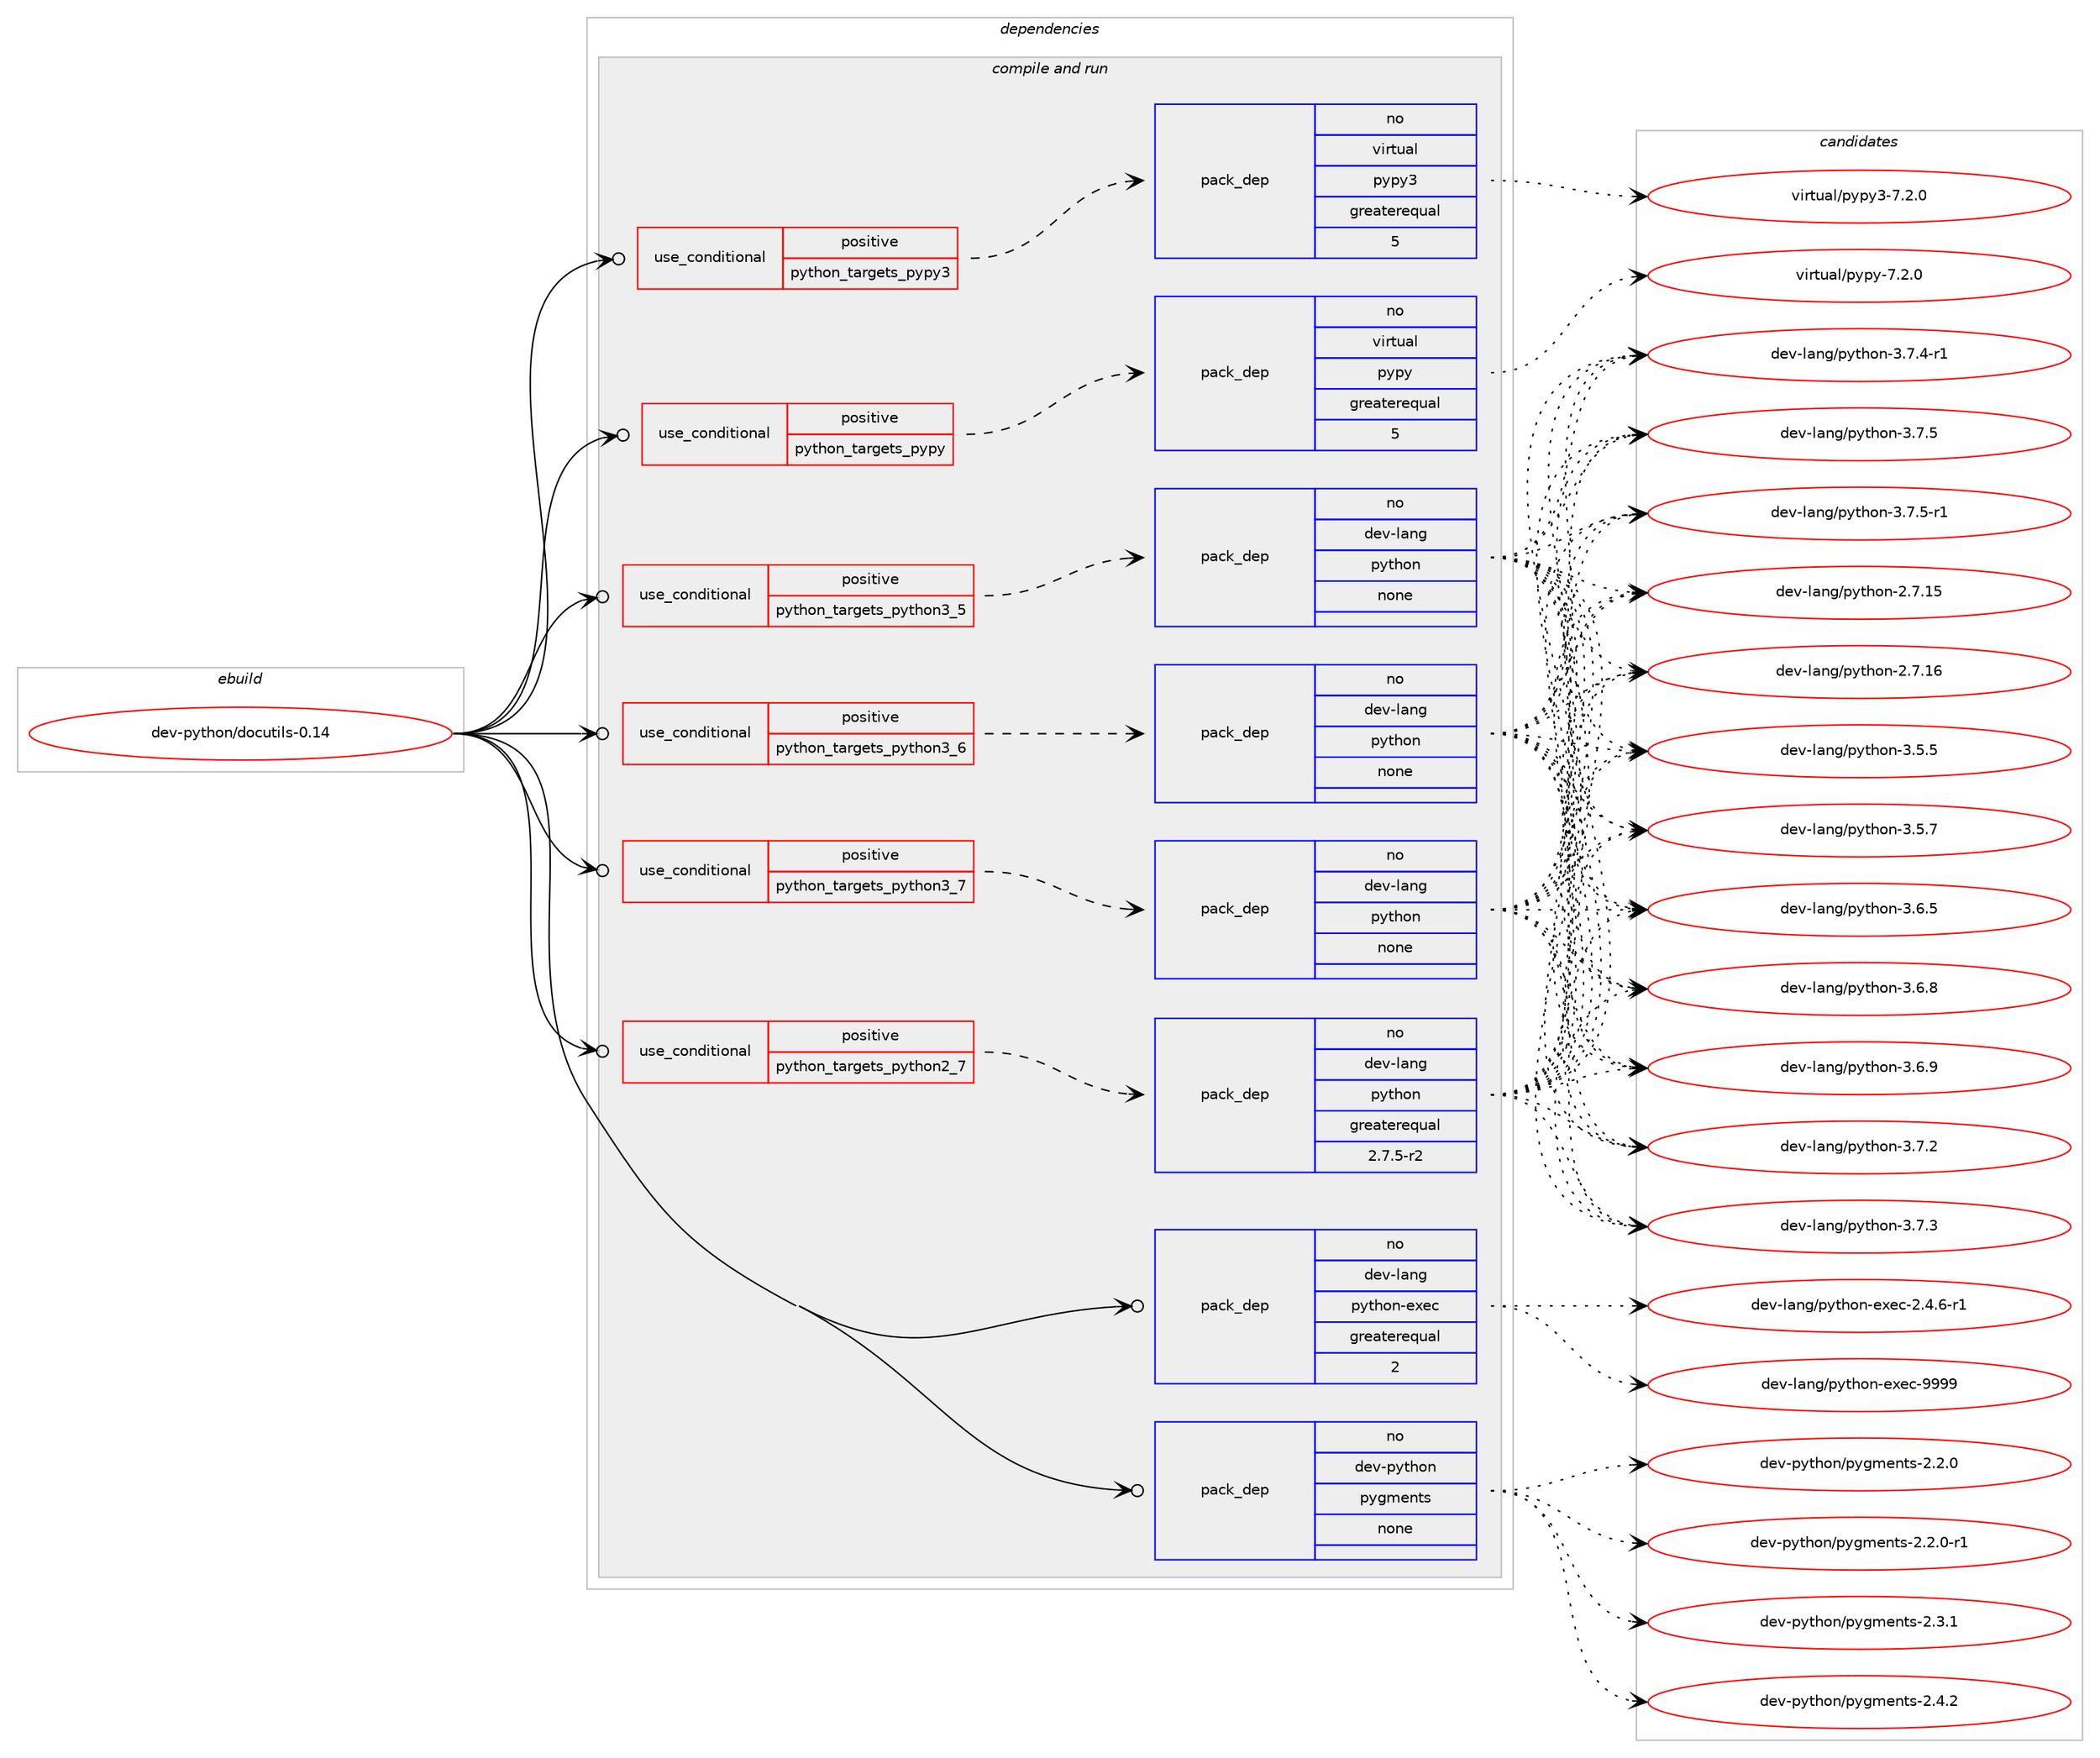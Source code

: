 digraph prolog {

# *************
# Graph options
# *************

newrank=true;
concentrate=true;
compound=true;
graph [rankdir=LR,fontname=Helvetica,fontsize=10,ranksep=1.5];#, ranksep=2.5, nodesep=0.2];
edge  [arrowhead=vee];
node  [fontname=Helvetica,fontsize=10];

# **********
# The ebuild
# **********

subgraph cluster_leftcol {
color=gray;
rank=same;
label=<<i>ebuild</i>>;
id [label="dev-python/docutils-0.14", color=red, width=4, href="../dev-python/docutils-0.14.svg"];
}

# ****************
# The dependencies
# ****************

subgraph cluster_midcol {
color=gray;
label=<<i>dependencies</i>>;
subgraph cluster_compile {
fillcolor="#eeeeee";
style=filled;
label=<<i>compile</i>>;
}
subgraph cluster_compileandrun {
fillcolor="#eeeeee";
style=filled;
label=<<i>compile and run</i>>;
subgraph cond138765 {
dependency602645 [label=<<TABLE BORDER="0" CELLBORDER="1" CELLSPACING="0" CELLPADDING="4"><TR><TD ROWSPAN="3" CELLPADDING="10">use_conditional</TD></TR><TR><TD>positive</TD></TR><TR><TD>python_targets_pypy</TD></TR></TABLE>>, shape=none, color=red];
subgraph pack452086 {
dependency602646 [label=<<TABLE BORDER="0" CELLBORDER="1" CELLSPACING="0" CELLPADDING="4" WIDTH="220"><TR><TD ROWSPAN="6" CELLPADDING="30">pack_dep</TD></TR><TR><TD WIDTH="110">no</TD></TR><TR><TD>virtual</TD></TR><TR><TD>pypy</TD></TR><TR><TD>greaterequal</TD></TR><TR><TD>5</TD></TR></TABLE>>, shape=none, color=blue];
}
dependency602645:e -> dependency602646:w [weight=20,style="dashed",arrowhead="vee"];
}
id:e -> dependency602645:w [weight=20,style="solid",arrowhead="odotvee"];
subgraph cond138766 {
dependency602647 [label=<<TABLE BORDER="0" CELLBORDER="1" CELLSPACING="0" CELLPADDING="4"><TR><TD ROWSPAN="3" CELLPADDING="10">use_conditional</TD></TR><TR><TD>positive</TD></TR><TR><TD>python_targets_pypy3</TD></TR></TABLE>>, shape=none, color=red];
subgraph pack452087 {
dependency602648 [label=<<TABLE BORDER="0" CELLBORDER="1" CELLSPACING="0" CELLPADDING="4" WIDTH="220"><TR><TD ROWSPAN="6" CELLPADDING="30">pack_dep</TD></TR><TR><TD WIDTH="110">no</TD></TR><TR><TD>virtual</TD></TR><TR><TD>pypy3</TD></TR><TR><TD>greaterequal</TD></TR><TR><TD>5</TD></TR></TABLE>>, shape=none, color=blue];
}
dependency602647:e -> dependency602648:w [weight=20,style="dashed",arrowhead="vee"];
}
id:e -> dependency602647:w [weight=20,style="solid",arrowhead="odotvee"];
subgraph cond138767 {
dependency602649 [label=<<TABLE BORDER="0" CELLBORDER="1" CELLSPACING="0" CELLPADDING="4"><TR><TD ROWSPAN="3" CELLPADDING="10">use_conditional</TD></TR><TR><TD>positive</TD></TR><TR><TD>python_targets_python2_7</TD></TR></TABLE>>, shape=none, color=red];
subgraph pack452088 {
dependency602650 [label=<<TABLE BORDER="0" CELLBORDER="1" CELLSPACING="0" CELLPADDING="4" WIDTH="220"><TR><TD ROWSPAN="6" CELLPADDING="30">pack_dep</TD></TR><TR><TD WIDTH="110">no</TD></TR><TR><TD>dev-lang</TD></TR><TR><TD>python</TD></TR><TR><TD>greaterequal</TD></TR><TR><TD>2.7.5-r2</TD></TR></TABLE>>, shape=none, color=blue];
}
dependency602649:e -> dependency602650:w [weight=20,style="dashed",arrowhead="vee"];
}
id:e -> dependency602649:w [weight=20,style="solid",arrowhead="odotvee"];
subgraph cond138768 {
dependency602651 [label=<<TABLE BORDER="0" CELLBORDER="1" CELLSPACING="0" CELLPADDING="4"><TR><TD ROWSPAN="3" CELLPADDING="10">use_conditional</TD></TR><TR><TD>positive</TD></TR><TR><TD>python_targets_python3_5</TD></TR></TABLE>>, shape=none, color=red];
subgraph pack452089 {
dependency602652 [label=<<TABLE BORDER="0" CELLBORDER="1" CELLSPACING="0" CELLPADDING="4" WIDTH="220"><TR><TD ROWSPAN="6" CELLPADDING="30">pack_dep</TD></TR><TR><TD WIDTH="110">no</TD></TR><TR><TD>dev-lang</TD></TR><TR><TD>python</TD></TR><TR><TD>none</TD></TR><TR><TD></TD></TR></TABLE>>, shape=none, color=blue];
}
dependency602651:e -> dependency602652:w [weight=20,style="dashed",arrowhead="vee"];
}
id:e -> dependency602651:w [weight=20,style="solid",arrowhead="odotvee"];
subgraph cond138769 {
dependency602653 [label=<<TABLE BORDER="0" CELLBORDER="1" CELLSPACING="0" CELLPADDING="4"><TR><TD ROWSPAN="3" CELLPADDING="10">use_conditional</TD></TR><TR><TD>positive</TD></TR><TR><TD>python_targets_python3_6</TD></TR></TABLE>>, shape=none, color=red];
subgraph pack452090 {
dependency602654 [label=<<TABLE BORDER="0" CELLBORDER="1" CELLSPACING="0" CELLPADDING="4" WIDTH="220"><TR><TD ROWSPAN="6" CELLPADDING="30">pack_dep</TD></TR><TR><TD WIDTH="110">no</TD></TR><TR><TD>dev-lang</TD></TR><TR><TD>python</TD></TR><TR><TD>none</TD></TR><TR><TD></TD></TR></TABLE>>, shape=none, color=blue];
}
dependency602653:e -> dependency602654:w [weight=20,style="dashed",arrowhead="vee"];
}
id:e -> dependency602653:w [weight=20,style="solid",arrowhead="odotvee"];
subgraph cond138770 {
dependency602655 [label=<<TABLE BORDER="0" CELLBORDER="1" CELLSPACING="0" CELLPADDING="4"><TR><TD ROWSPAN="3" CELLPADDING="10">use_conditional</TD></TR><TR><TD>positive</TD></TR><TR><TD>python_targets_python3_7</TD></TR></TABLE>>, shape=none, color=red];
subgraph pack452091 {
dependency602656 [label=<<TABLE BORDER="0" CELLBORDER="1" CELLSPACING="0" CELLPADDING="4" WIDTH="220"><TR><TD ROWSPAN="6" CELLPADDING="30">pack_dep</TD></TR><TR><TD WIDTH="110">no</TD></TR><TR><TD>dev-lang</TD></TR><TR><TD>python</TD></TR><TR><TD>none</TD></TR><TR><TD></TD></TR></TABLE>>, shape=none, color=blue];
}
dependency602655:e -> dependency602656:w [weight=20,style="dashed",arrowhead="vee"];
}
id:e -> dependency602655:w [weight=20,style="solid",arrowhead="odotvee"];
subgraph pack452092 {
dependency602657 [label=<<TABLE BORDER="0" CELLBORDER="1" CELLSPACING="0" CELLPADDING="4" WIDTH="220"><TR><TD ROWSPAN="6" CELLPADDING="30">pack_dep</TD></TR><TR><TD WIDTH="110">no</TD></TR><TR><TD>dev-lang</TD></TR><TR><TD>python-exec</TD></TR><TR><TD>greaterequal</TD></TR><TR><TD>2</TD></TR></TABLE>>, shape=none, color=blue];
}
id:e -> dependency602657:w [weight=20,style="solid",arrowhead="odotvee"];
subgraph pack452093 {
dependency602658 [label=<<TABLE BORDER="0" CELLBORDER="1" CELLSPACING="0" CELLPADDING="4" WIDTH="220"><TR><TD ROWSPAN="6" CELLPADDING="30">pack_dep</TD></TR><TR><TD WIDTH="110">no</TD></TR><TR><TD>dev-python</TD></TR><TR><TD>pygments</TD></TR><TR><TD>none</TD></TR><TR><TD></TD></TR></TABLE>>, shape=none, color=blue];
}
id:e -> dependency602658:w [weight=20,style="solid",arrowhead="odotvee"];
}
subgraph cluster_run {
fillcolor="#eeeeee";
style=filled;
label=<<i>run</i>>;
}
}

# **************
# The candidates
# **************

subgraph cluster_choices {
rank=same;
color=gray;
label=<<i>candidates</i>>;

subgraph choice452086 {
color=black;
nodesep=1;
choice1181051141161179710847112121112121455546504648 [label="virtual/pypy-7.2.0", color=red, width=4,href="../virtual/pypy-7.2.0.svg"];
dependency602646:e -> choice1181051141161179710847112121112121455546504648:w [style=dotted,weight="100"];
}
subgraph choice452087 {
color=black;
nodesep=1;
choice118105114116117971084711212111212151455546504648 [label="virtual/pypy3-7.2.0", color=red, width=4,href="../virtual/pypy3-7.2.0.svg"];
dependency602648:e -> choice118105114116117971084711212111212151455546504648:w [style=dotted,weight="100"];
}
subgraph choice452088 {
color=black;
nodesep=1;
choice10010111845108971101034711212111610411111045504655464953 [label="dev-lang/python-2.7.15", color=red, width=4,href="../dev-lang/python-2.7.15.svg"];
choice10010111845108971101034711212111610411111045504655464954 [label="dev-lang/python-2.7.16", color=red, width=4,href="../dev-lang/python-2.7.16.svg"];
choice100101118451089711010347112121116104111110455146534653 [label="dev-lang/python-3.5.5", color=red, width=4,href="../dev-lang/python-3.5.5.svg"];
choice100101118451089711010347112121116104111110455146534655 [label="dev-lang/python-3.5.7", color=red, width=4,href="../dev-lang/python-3.5.7.svg"];
choice100101118451089711010347112121116104111110455146544653 [label="dev-lang/python-3.6.5", color=red, width=4,href="../dev-lang/python-3.6.5.svg"];
choice100101118451089711010347112121116104111110455146544656 [label="dev-lang/python-3.6.8", color=red, width=4,href="../dev-lang/python-3.6.8.svg"];
choice100101118451089711010347112121116104111110455146544657 [label="dev-lang/python-3.6.9", color=red, width=4,href="../dev-lang/python-3.6.9.svg"];
choice100101118451089711010347112121116104111110455146554650 [label="dev-lang/python-3.7.2", color=red, width=4,href="../dev-lang/python-3.7.2.svg"];
choice100101118451089711010347112121116104111110455146554651 [label="dev-lang/python-3.7.3", color=red, width=4,href="../dev-lang/python-3.7.3.svg"];
choice1001011184510897110103471121211161041111104551465546524511449 [label="dev-lang/python-3.7.4-r1", color=red, width=4,href="../dev-lang/python-3.7.4-r1.svg"];
choice100101118451089711010347112121116104111110455146554653 [label="dev-lang/python-3.7.5", color=red, width=4,href="../dev-lang/python-3.7.5.svg"];
choice1001011184510897110103471121211161041111104551465546534511449 [label="dev-lang/python-3.7.5-r1", color=red, width=4,href="../dev-lang/python-3.7.5-r1.svg"];
dependency602650:e -> choice10010111845108971101034711212111610411111045504655464953:w [style=dotted,weight="100"];
dependency602650:e -> choice10010111845108971101034711212111610411111045504655464954:w [style=dotted,weight="100"];
dependency602650:e -> choice100101118451089711010347112121116104111110455146534653:w [style=dotted,weight="100"];
dependency602650:e -> choice100101118451089711010347112121116104111110455146534655:w [style=dotted,weight="100"];
dependency602650:e -> choice100101118451089711010347112121116104111110455146544653:w [style=dotted,weight="100"];
dependency602650:e -> choice100101118451089711010347112121116104111110455146544656:w [style=dotted,weight="100"];
dependency602650:e -> choice100101118451089711010347112121116104111110455146544657:w [style=dotted,weight="100"];
dependency602650:e -> choice100101118451089711010347112121116104111110455146554650:w [style=dotted,weight="100"];
dependency602650:e -> choice100101118451089711010347112121116104111110455146554651:w [style=dotted,weight="100"];
dependency602650:e -> choice1001011184510897110103471121211161041111104551465546524511449:w [style=dotted,weight="100"];
dependency602650:e -> choice100101118451089711010347112121116104111110455146554653:w [style=dotted,weight="100"];
dependency602650:e -> choice1001011184510897110103471121211161041111104551465546534511449:w [style=dotted,weight="100"];
}
subgraph choice452089 {
color=black;
nodesep=1;
choice10010111845108971101034711212111610411111045504655464953 [label="dev-lang/python-2.7.15", color=red, width=4,href="../dev-lang/python-2.7.15.svg"];
choice10010111845108971101034711212111610411111045504655464954 [label="dev-lang/python-2.7.16", color=red, width=4,href="../dev-lang/python-2.7.16.svg"];
choice100101118451089711010347112121116104111110455146534653 [label="dev-lang/python-3.5.5", color=red, width=4,href="../dev-lang/python-3.5.5.svg"];
choice100101118451089711010347112121116104111110455146534655 [label="dev-lang/python-3.5.7", color=red, width=4,href="../dev-lang/python-3.5.7.svg"];
choice100101118451089711010347112121116104111110455146544653 [label="dev-lang/python-3.6.5", color=red, width=4,href="../dev-lang/python-3.6.5.svg"];
choice100101118451089711010347112121116104111110455146544656 [label="dev-lang/python-3.6.8", color=red, width=4,href="../dev-lang/python-3.6.8.svg"];
choice100101118451089711010347112121116104111110455146544657 [label="dev-lang/python-3.6.9", color=red, width=4,href="../dev-lang/python-3.6.9.svg"];
choice100101118451089711010347112121116104111110455146554650 [label="dev-lang/python-3.7.2", color=red, width=4,href="../dev-lang/python-3.7.2.svg"];
choice100101118451089711010347112121116104111110455146554651 [label="dev-lang/python-3.7.3", color=red, width=4,href="../dev-lang/python-3.7.3.svg"];
choice1001011184510897110103471121211161041111104551465546524511449 [label="dev-lang/python-3.7.4-r1", color=red, width=4,href="../dev-lang/python-3.7.4-r1.svg"];
choice100101118451089711010347112121116104111110455146554653 [label="dev-lang/python-3.7.5", color=red, width=4,href="../dev-lang/python-3.7.5.svg"];
choice1001011184510897110103471121211161041111104551465546534511449 [label="dev-lang/python-3.7.5-r1", color=red, width=4,href="../dev-lang/python-3.7.5-r1.svg"];
dependency602652:e -> choice10010111845108971101034711212111610411111045504655464953:w [style=dotted,weight="100"];
dependency602652:e -> choice10010111845108971101034711212111610411111045504655464954:w [style=dotted,weight="100"];
dependency602652:e -> choice100101118451089711010347112121116104111110455146534653:w [style=dotted,weight="100"];
dependency602652:e -> choice100101118451089711010347112121116104111110455146534655:w [style=dotted,weight="100"];
dependency602652:e -> choice100101118451089711010347112121116104111110455146544653:w [style=dotted,weight="100"];
dependency602652:e -> choice100101118451089711010347112121116104111110455146544656:w [style=dotted,weight="100"];
dependency602652:e -> choice100101118451089711010347112121116104111110455146544657:w [style=dotted,weight="100"];
dependency602652:e -> choice100101118451089711010347112121116104111110455146554650:w [style=dotted,weight="100"];
dependency602652:e -> choice100101118451089711010347112121116104111110455146554651:w [style=dotted,weight="100"];
dependency602652:e -> choice1001011184510897110103471121211161041111104551465546524511449:w [style=dotted,weight="100"];
dependency602652:e -> choice100101118451089711010347112121116104111110455146554653:w [style=dotted,weight="100"];
dependency602652:e -> choice1001011184510897110103471121211161041111104551465546534511449:w [style=dotted,weight="100"];
}
subgraph choice452090 {
color=black;
nodesep=1;
choice10010111845108971101034711212111610411111045504655464953 [label="dev-lang/python-2.7.15", color=red, width=4,href="../dev-lang/python-2.7.15.svg"];
choice10010111845108971101034711212111610411111045504655464954 [label="dev-lang/python-2.7.16", color=red, width=4,href="../dev-lang/python-2.7.16.svg"];
choice100101118451089711010347112121116104111110455146534653 [label="dev-lang/python-3.5.5", color=red, width=4,href="../dev-lang/python-3.5.5.svg"];
choice100101118451089711010347112121116104111110455146534655 [label="dev-lang/python-3.5.7", color=red, width=4,href="../dev-lang/python-3.5.7.svg"];
choice100101118451089711010347112121116104111110455146544653 [label="dev-lang/python-3.6.5", color=red, width=4,href="../dev-lang/python-3.6.5.svg"];
choice100101118451089711010347112121116104111110455146544656 [label="dev-lang/python-3.6.8", color=red, width=4,href="../dev-lang/python-3.6.8.svg"];
choice100101118451089711010347112121116104111110455146544657 [label="dev-lang/python-3.6.9", color=red, width=4,href="../dev-lang/python-3.6.9.svg"];
choice100101118451089711010347112121116104111110455146554650 [label="dev-lang/python-3.7.2", color=red, width=4,href="../dev-lang/python-3.7.2.svg"];
choice100101118451089711010347112121116104111110455146554651 [label="dev-lang/python-3.7.3", color=red, width=4,href="../dev-lang/python-3.7.3.svg"];
choice1001011184510897110103471121211161041111104551465546524511449 [label="dev-lang/python-3.7.4-r1", color=red, width=4,href="../dev-lang/python-3.7.4-r1.svg"];
choice100101118451089711010347112121116104111110455146554653 [label="dev-lang/python-3.7.5", color=red, width=4,href="../dev-lang/python-3.7.5.svg"];
choice1001011184510897110103471121211161041111104551465546534511449 [label="dev-lang/python-3.7.5-r1", color=red, width=4,href="../dev-lang/python-3.7.5-r1.svg"];
dependency602654:e -> choice10010111845108971101034711212111610411111045504655464953:w [style=dotted,weight="100"];
dependency602654:e -> choice10010111845108971101034711212111610411111045504655464954:w [style=dotted,weight="100"];
dependency602654:e -> choice100101118451089711010347112121116104111110455146534653:w [style=dotted,weight="100"];
dependency602654:e -> choice100101118451089711010347112121116104111110455146534655:w [style=dotted,weight="100"];
dependency602654:e -> choice100101118451089711010347112121116104111110455146544653:w [style=dotted,weight="100"];
dependency602654:e -> choice100101118451089711010347112121116104111110455146544656:w [style=dotted,weight="100"];
dependency602654:e -> choice100101118451089711010347112121116104111110455146544657:w [style=dotted,weight="100"];
dependency602654:e -> choice100101118451089711010347112121116104111110455146554650:w [style=dotted,weight="100"];
dependency602654:e -> choice100101118451089711010347112121116104111110455146554651:w [style=dotted,weight="100"];
dependency602654:e -> choice1001011184510897110103471121211161041111104551465546524511449:w [style=dotted,weight="100"];
dependency602654:e -> choice100101118451089711010347112121116104111110455146554653:w [style=dotted,weight="100"];
dependency602654:e -> choice1001011184510897110103471121211161041111104551465546534511449:w [style=dotted,weight="100"];
}
subgraph choice452091 {
color=black;
nodesep=1;
choice10010111845108971101034711212111610411111045504655464953 [label="dev-lang/python-2.7.15", color=red, width=4,href="../dev-lang/python-2.7.15.svg"];
choice10010111845108971101034711212111610411111045504655464954 [label="dev-lang/python-2.7.16", color=red, width=4,href="../dev-lang/python-2.7.16.svg"];
choice100101118451089711010347112121116104111110455146534653 [label="dev-lang/python-3.5.5", color=red, width=4,href="../dev-lang/python-3.5.5.svg"];
choice100101118451089711010347112121116104111110455146534655 [label="dev-lang/python-3.5.7", color=red, width=4,href="../dev-lang/python-3.5.7.svg"];
choice100101118451089711010347112121116104111110455146544653 [label="dev-lang/python-3.6.5", color=red, width=4,href="../dev-lang/python-3.6.5.svg"];
choice100101118451089711010347112121116104111110455146544656 [label="dev-lang/python-3.6.8", color=red, width=4,href="../dev-lang/python-3.6.8.svg"];
choice100101118451089711010347112121116104111110455146544657 [label="dev-lang/python-3.6.9", color=red, width=4,href="../dev-lang/python-3.6.9.svg"];
choice100101118451089711010347112121116104111110455146554650 [label="dev-lang/python-3.7.2", color=red, width=4,href="../dev-lang/python-3.7.2.svg"];
choice100101118451089711010347112121116104111110455146554651 [label="dev-lang/python-3.7.3", color=red, width=4,href="../dev-lang/python-3.7.3.svg"];
choice1001011184510897110103471121211161041111104551465546524511449 [label="dev-lang/python-3.7.4-r1", color=red, width=4,href="../dev-lang/python-3.7.4-r1.svg"];
choice100101118451089711010347112121116104111110455146554653 [label="dev-lang/python-3.7.5", color=red, width=4,href="../dev-lang/python-3.7.5.svg"];
choice1001011184510897110103471121211161041111104551465546534511449 [label="dev-lang/python-3.7.5-r1", color=red, width=4,href="../dev-lang/python-3.7.5-r1.svg"];
dependency602656:e -> choice10010111845108971101034711212111610411111045504655464953:w [style=dotted,weight="100"];
dependency602656:e -> choice10010111845108971101034711212111610411111045504655464954:w [style=dotted,weight="100"];
dependency602656:e -> choice100101118451089711010347112121116104111110455146534653:w [style=dotted,weight="100"];
dependency602656:e -> choice100101118451089711010347112121116104111110455146534655:w [style=dotted,weight="100"];
dependency602656:e -> choice100101118451089711010347112121116104111110455146544653:w [style=dotted,weight="100"];
dependency602656:e -> choice100101118451089711010347112121116104111110455146544656:w [style=dotted,weight="100"];
dependency602656:e -> choice100101118451089711010347112121116104111110455146544657:w [style=dotted,weight="100"];
dependency602656:e -> choice100101118451089711010347112121116104111110455146554650:w [style=dotted,weight="100"];
dependency602656:e -> choice100101118451089711010347112121116104111110455146554651:w [style=dotted,weight="100"];
dependency602656:e -> choice1001011184510897110103471121211161041111104551465546524511449:w [style=dotted,weight="100"];
dependency602656:e -> choice100101118451089711010347112121116104111110455146554653:w [style=dotted,weight="100"];
dependency602656:e -> choice1001011184510897110103471121211161041111104551465546534511449:w [style=dotted,weight="100"];
}
subgraph choice452092 {
color=black;
nodesep=1;
choice10010111845108971101034711212111610411111045101120101994550465246544511449 [label="dev-lang/python-exec-2.4.6-r1", color=red, width=4,href="../dev-lang/python-exec-2.4.6-r1.svg"];
choice10010111845108971101034711212111610411111045101120101994557575757 [label="dev-lang/python-exec-9999", color=red, width=4,href="../dev-lang/python-exec-9999.svg"];
dependency602657:e -> choice10010111845108971101034711212111610411111045101120101994550465246544511449:w [style=dotted,weight="100"];
dependency602657:e -> choice10010111845108971101034711212111610411111045101120101994557575757:w [style=dotted,weight="100"];
}
subgraph choice452093 {
color=black;
nodesep=1;
choice1001011184511212111610411111047112121103109101110116115455046504648 [label="dev-python/pygments-2.2.0", color=red, width=4,href="../dev-python/pygments-2.2.0.svg"];
choice10010111845112121116104111110471121211031091011101161154550465046484511449 [label="dev-python/pygments-2.2.0-r1", color=red, width=4,href="../dev-python/pygments-2.2.0-r1.svg"];
choice1001011184511212111610411111047112121103109101110116115455046514649 [label="dev-python/pygments-2.3.1", color=red, width=4,href="../dev-python/pygments-2.3.1.svg"];
choice1001011184511212111610411111047112121103109101110116115455046524650 [label="dev-python/pygments-2.4.2", color=red, width=4,href="../dev-python/pygments-2.4.2.svg"];
dependency602658:e -> choice1001011184511212111610411111047112121103109101110116115455046504648:w [style=dotted,weight="100"];
dependency602658:e -> choice10010111845112121116104111110471121211031091011101161154550465046484511449:w [style=dotted,weight="100"];
dependency602658:e -> choice1001011184511212111610411111047112121103109101110116115455046514649:w [style=dotted,weight="100"];
dependency602658:e -> choice1001011184511212111610411111047112121103109101110116115455046524650:w [style=dotted,weight="100"];
}
}

}

